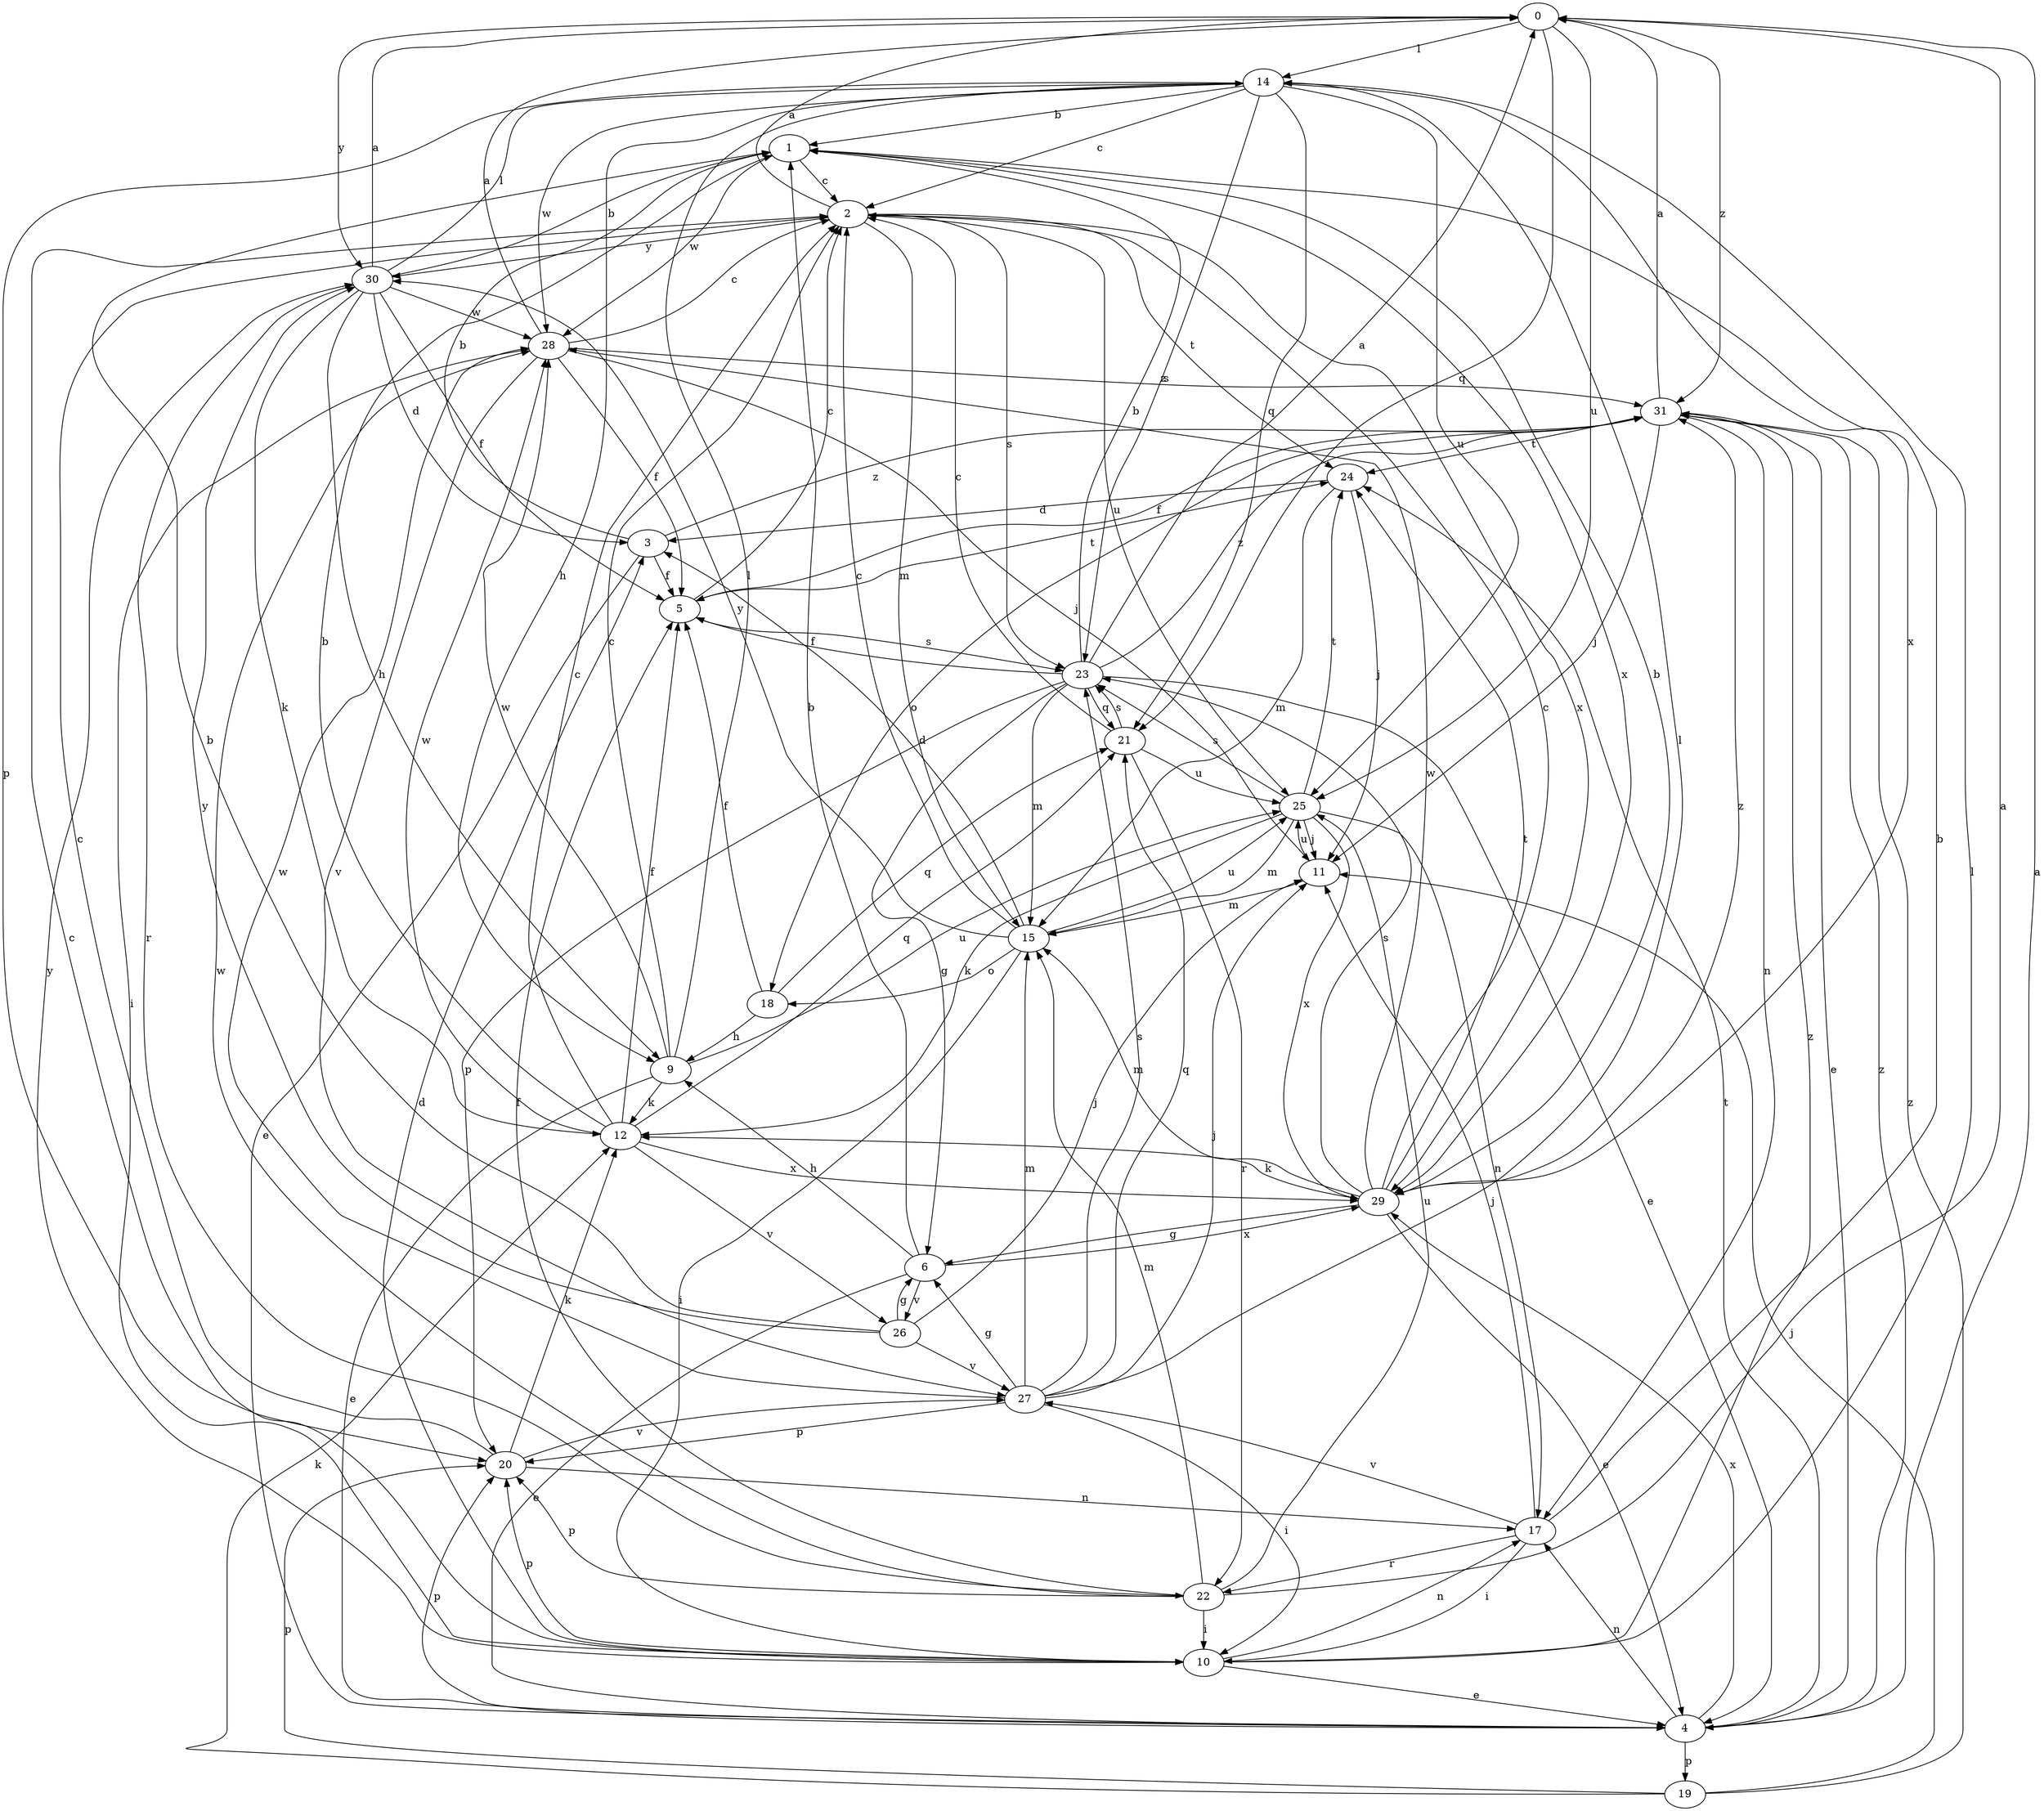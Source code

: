 strict digraph  {
0;
1;
2;
3;
4;
5;
6;
9;
10;
11;
12;
14;
15;
17;
18;
19;
20;
21;
22;
23;
24;
25;
26;
27;
28;
29;
30;
31;
0 -> 14  [label=l];
0 -> 21  [label=q];
0 -> 25  [label=u];
0 -> 30  [label=y];
0 -> 31  [label=z];
1 -> 2  [label=c];
1 -> 28  [label=w];
1 -> 29  [label=x];
2 -> 0  [label=a];
2 -> 15  [label=m];
2 -> 23  [label=s];
2 -> 24  [label=t];
2 -> 25  [label=u];
2 -> 29  [label=x];
2 -> 30  [label=y];
3 -> 1  [label=b];
3 -> 4  [label=e];
3 -> 5  [label=f];
3 -> 31  [label=z];
4 -> 0  [label=a];
4 -> 17  [label=n];
4 -> 19  [label=p];
4 -> 20  [label=p];
4 -> 24  [label=t];
4 -> 29  [label=x];
4 -> 31  [label=z];
5 -> 2  [label=c];
5 -> 23  [label=s];
5 -> 24  [label=t];
6 -> 1  [label=b];
6 -> 4  [label=e];
6 -> 9  [label=h];
6 -> 26  [label=v];
6 -> 29  [label=x];
9 -> 2  [label=c];
9 -> 4  [label=e];
9 -> 12  [label=k];
9 -> 14  [label=l];
9 -> 25  [label=u];
9 -> 28  [label=w];
10 -> 2  [label=c];
10 -> 3  [label=d];
10 -> 4  [label=e];
10 -> 14  [label=l];
10 -> 17  [label=n];
10 -> 20  [label=p];
10 -> 30  [label=y];
10 -> 31  [label=z];
11 -> 15  [label=m];
11 -> 25  [label=u];
12 -> 1  [label=b];
12 -> 2  [label=c];
12 -> 5  [label=f];
12 -> 21  [label=q];
12 -> 26  [label=v];
12 -> 28  [label=w];
12 -> 29  [label=x];
14 -> 1  [label=b];
14 -> 2  [label=c];
14 -> 9  [label=h];
14 -> 20  [label=p];
14 -> 21  [label=q];
14 -> 23  [label=s];
14 -> 25  [label=u];
14 -> 28  [label=w];
14 -> 29  [label=x];
15 -> 2  [label=c];
15 -> 3  [label=d];
15 -> 10  [label=i];
15 -> 18  [label=o];
15 -> 25  [label=u];
15 -> 30  [label=y];
17 -> 1  [label=b];
17 -> 10  [label=i];
17 -> 11  [label=j];
17 -> 22  [label=r];
17 -> 27  [label=v];
18 -> 5  [label=f];
18 -> 9  [label=h];
18 -> 21  [label=q];
19 -> 11  [label=j];
19 -> 12  [label=k];
19 -> 20  [label=p];
19 -> 31  [label=z];
20 -> 2  [label=c];
20 -> 12  [label=k];
20 -> 17  [label=n];
20 -> 27  [label=v];
21 -> 2  [label=c];
21 -> 22  [label=r];
21 -> 23  [label=s];
21 -> 25  [label=u];
22 -> 0  [label=a];
22 -> 5  [label=f];
22 -> 10  [label=i];
22 -> 15  [label=m];
22 -> 20  [label=p];
22 -> 25  [label=u];
22 -> 28  [label=w];
23 -> 0  [label=a];
23 -> 1  [label=b];
23 -> 4  [label=e];
23 -> 5  [label=f];
23 -> 6  [label=g];
23 -> 15  [label=m];
23 -> 20  [label=p];
23 -> 21  [label=q];
23 -> 31  [label=z];
24 -> 3  [label=d];
24 -> 11  [label=j];
24 -> 15  [label=m];
25 -> 11  [label=j];
25 -> 12  [label=k];
25 -> 15  [label=m];
25 -> 17  [label=n];
25 -> 23  [label=s];
25 -> 24  [label=t];
25 -> 29  [label=x];
26 -> 1  [label=b];
26 -> 6  [label=g];
26 -> 11  [label=j];
26 -> 27  [label=v];
26 -> 30  [label=y];
27 -> 6  [label=g];
27 -> 10  [label=i];
27 -> 11  [label=j];
27 -> 14  [label=l];
27 -> 15  [label=m];
27 -> 20  [label=p];
27 -> 21  [label=q];
27 -> 23  [label=s];
27 -> 28  [label=w];
28 -> 0  [label=a];
28 -> 2  [label=c];
28 -> 5  [label=f];
28 -> 10  [label=i];
28 -> 11  [label=j];
28 -> 27  [label=v];
28 -> 31  [label=z];
29 -> 1  [label=b];
29 -> 2  [label=c];
29 -> 4  [label=e];
29 -> 6  [label=g];
29 -> 12  [label=k];
29 -> 15  [label=m];
29 -> 23  [label=s];
29 -> 24  [label=t];
29 -> 28  [label=w];
29 -> 31  [label=z];
30 -> 0  [label=a];
30 -> 1  [label=b];
30 -> 3  [label=d];
30 -> 5  [label=f];
30 -> 9  [label=h];
30 -> 12  [label=k];
30 -> 14  [label=l];
30 -> 22  [label=r];
30 -> 28  [label=w];
31 -> 0  [label=a];
31 -> 4  [label=e];
31 -> 5  [label=f];
31 -> 11  [label=j];
31 -> 17  [label=n];
31 -> 18  [label=o];
31 -> 24  [label=t];
}
